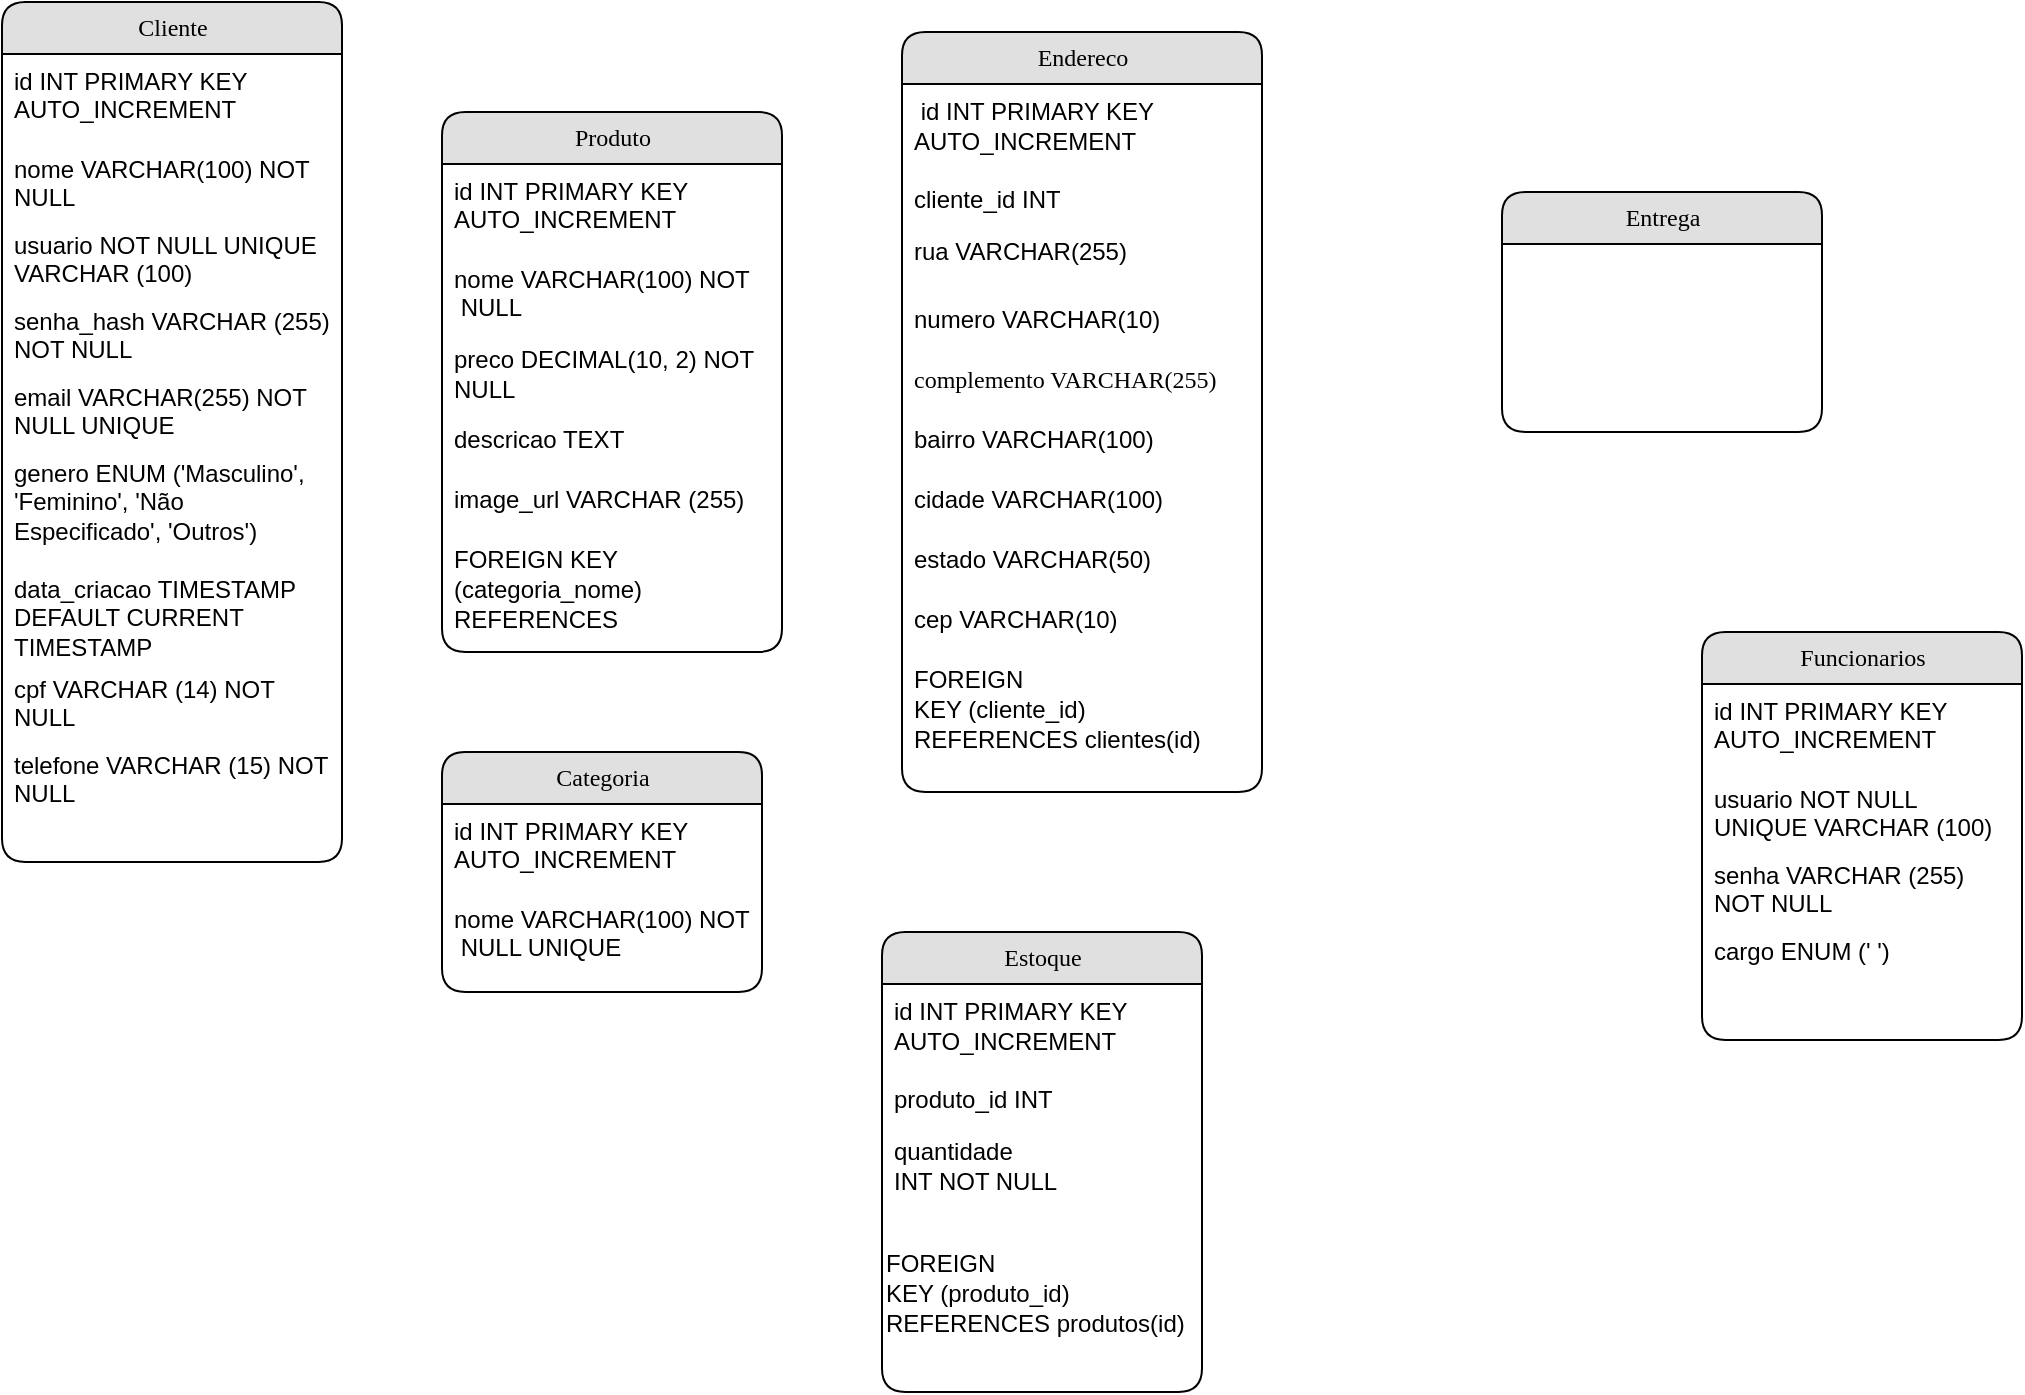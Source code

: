 <mxfile version="26.0.13">
  <diagram name="Page-1" id="b520641d-4fe3-3701-9064-5fc419738815">
    <mxGraphModel dx="1383" dy="761" grid="1" gridSize="10" guides="1" tooltips="1" connect="1" arrows="1" fold="1" page="1" pageScale="1" pageWidth="1100" pageHeight="850" background="none" math="0" shadow="0">
      <root>
        <mxCell id="0" />
        <mxCell id="1" parent="0" />
        <mxCell id="21ea969265ad0168-6" value="Cliente" style="swimlane;html=1;fontStyle=0;childLayout=stackLayout;horizontal=1;startSize=26;fillColor=#e0e0e0;horizontalStack=0;resizeParent=1;resizeLast=0;collapsible=1;marginBottom=0;swimlaneFillColor=#ffffff;align=center;rounded=1;shadow=0;comic=0;labelBackgroundColor=none;strokeWidth=1;fontFamily=Verdana;fontSize=12" parent="1" vertex="1">
          <mxGeometry x="30" y="15" width="170" height="430" as="geometry" />
        </mxCell>
        <mxCell id="21ea969265ad0168-7" value="id &lt;span class=&quot;hljs-type&quot;&gt;INT&lt;/span&gt; &lt;span class=&quot;hljs-keyword&quot;&gt;PRIMARY&lt;/span&gt; KEY AUTO_INCREMENT" style="text;html=1;strokeColor=none;fillColor=none;spacingLeft=4;spacingRight=4;whiteSpace=wrap;overflow=hidden;rotatable=0;points=[[0,0.5],[1,0.5]];portConstraint=eastwest;" parent="21ea969265ad0168-6" vertex="1">
          <mxGeometry y="26" width="170" height="44" as="geometry" />
        </mxCell>
        <mxCell id="21ea969265ad0168-8" value="nome &lt;span class=&quot;hljs-type&quot;&gt;VARCHAR&lt;/span&gt;(&lt;span class=&quot;hljs-number&quot;&gt;100&lt;/span&gt;) &lt;span class=&quot;hljs-keyword&quot;&gt;NOT&lt;/span&gt; &lt;span class=&quot;hljs-keyword&quot;&gt;NULL&lt;/span&gt;" style="text;html=1;strokeColor=none;fillColor=none;spacingLeft=4;spacingRight=4;whiteSpace=wrap;overflow=hidden;rotatable=0;points=[[0,0.5],[1,0.5]];portConstraint=eastwest;" parent="21ea969265ad0168-6" vertex="1">
          <mxGeometry y="70" width="170" height="38" as="geometry" />
        </mxCell>
        <mxCell id="XW8R6bRjEJRLLKzchbmC-1" value="usuario NOT NULL UNIQUE VARCHAR (100)" style="text;html=1;strokeColor=none;fillColor=none;spacingLeft=4;spacingRight=4;whiteSpace=wrap;overflow=hidden;rotatable=0;points=[[0,0.5],[1,0.5]];portConstraint=eastwest;" vertex="1" parent="21ea969265ad0168-6">
          <mxGeometry y="108" width="170" height="38" as="geometry" />
        </mxCell>
        <mxCell id="XW8R6bRjEJRLLKzchbmC-2" value="senha_hash VARCHAR (255) NOT NULL" style="text;html=1;strokeColor=none;fillColor=none;spacingLeft=4;spacingRight=4;whiteSpace=wrap;overflow=hidden;rotatable=0;points=[[0,0.5],[1,0.5]];portConstraint=eastwest;" vertex="1" parent="21ea969265ad0168-6">
          <mxGeometry y="146" width="170" height="38" as="geometry" />
        </mxCell>
        <mxCell id="XW8R6bRjEJRLLKzchbmC-3" value="email VARCHAR(255) NOT NULL UNIQUE" style="text;html=1;strokeColor=none;fillColor=none;spacingLeft=4;spacingRight=4;whiteSpace=wrap;overflow=hidden;rotatable=0;points=[[0,0.5],[1,0.5]];portConstraint=eastwest;" vertex="1" parent="21ea969265ad0168-6">
          <mxGeometry y="184" width="170" height="38" as="geometry" />
        </mxCell>
        <mxCell id="XW8R6bRjEJRLLKzchbmC-4" value="genero ENUM (&#39;Masculino&#39;, &#39;Feminino&#39;, &#39;Não Especificado&#39;, &#39;Outros&#39;)" style="text;html=1;strokeColor=none;fillColor=none;spacingLeft=4;spacingRight=4;whiteSpace=wrap;overflow=hidden;rotatable=0;points=[[0,0.5],[1,0.5]];portConstraint=eastwest;" vertex="1" parent="21ea969265ad0168-6">
          <mxGeometry y="222" width="170" height="58" as="geometry" />
        </mxCell>
        <mxCell id="XW8R6bRjEJRLLKzchbmC-5" value="data_criacao TIMESTAMP DEFAULT CURRENT TIMESTAMP" style="text;html=1;strokeColor=none;fillColor=none;spacingLeft=4;spacingRight=4;whiteSpace=wrap;overflow=hidden;rotatable=0;points=[[0,0.5],[1,0.5]];portConstraint=eastwest;" vertex="1" parent="21ea969265ad0168-6">
          <mxGeometry y="280" width="170" height="50" as="geometry" />
        </mxCell>
        <mxCell id="XW8R6bRjEJRLLKzchbmC-6" value="cpf VARCHAR (14) NOT NULL" style="text;html=1;strokeColor=none;fillColor=none;spacingLeft=4;spacingRight=4;whiteSpace=wrap;overflow=hidden;rotatable=0;points=[[0,0.5],[1,0.5]];portConstraint=eastwest;" vertex="1" parent="21ea969265ad0168-6">
          <mxGeometry y="330" width="170" height="38" as="geometry" />
        </mxCell>
        <mxCell id="XW8R6bRjEJRLLKzchbmC-8" value="telefone VARCHAR (15) NOT NULL" style="text;html=1;strokeColor=none;fillColor=none;spacingLeft=4;spacingRight=4;whiteSpace=wrap;overflow=hidden;rotatable=0;points=[[0,0.5],[1,0.5]];portConstraint=eastwest;" vertex="1" parent="21ea969265ad0168-6">
          <mxGeometry y="368" width="170" height="38" as="geometry" />
        </mxCell>
        <mxCell id="21ea969265ad0168-10" value="Endereco" style="swimlane;html=1;fontStyle=0;childLayout=stackLayout;horizontal=1;startSize=26;fillColor=#e0e0e0;horizontalStack=0;resizeParent=1;resizeLast=0;collapsible=1;marginBottom=0;swimlaneFillColor=#ffffff;align=center;rounded=1;shadow=0;comic=0;labelBackgroundColor=none;strokeWidth=1;fontFamily=Verdana;fontSize=12" parent="1" vertex="1">
          <mxGeometry x="480" y="30" width="180" height="380" as="geometry" />
        </mxCell>
        <mxCell id="21ea969265ad0168-11" value="&lt;span style=&quot;line-height: 115%;&quot;&gt;&lt;font&gt;&amp;nbsp;id INT PRIMARY KEY AUTO_INCREMENT&lt;/font&gt;&lt;/span&gt;" style="text;html=1;strokeColor=none;fillColor=none;spacingLeft=4;spacingRight=4;whiteSpace=wrap;overflow=hidden;rotatable=0;points=[[0,0.5],[1,0.5]];portConstraint=eastwest;" parent="21ea969265ad0168-10" vertex="1">
          <mxGeometry y="26" width="180" height="44" as="geometry" />
        </mxCell>
        <mxCell id="21ea969265ad0168-12" value="&lt;span style=&quot;line-height: 115%;&quot;&gt;&lt;font style=&quot;&quot;&gt;cliente_id INT&lt;/font&gt;&lt;/span&gt;" style="text;html=1;strokeColor=none;fillColor=none;spacingLeft=4;spacingRight=4;whiteSpace=wrap;overflow=hidden;rotatable=0;points=[[0,0.5],[1,0.5]];portConstraint=eastwest;" parent="21ea969265ad0168-10" vertex="1">
          <mxGeometry y="70" width="180" height="26" as="geometry" />
        </mxCell>
        <mxCell id="21ea969265ad0168-52" value="&lt;span style=&quot;line-height: 115%;&quot;&gt;&lt;font face=&quot;Helvetica&quot; style=&quot;&quot;&gt;rua VARCHAR(255)&lt;/font&gt;&lt;/span&gt;" style="text;html=1;strokeColor=none;fillColor=none;spacingLeft=4;spacingRight=4;whiteSpace=wrap;overflow=hidden;rotatable=0;points=[[0,0.5],[1,0.5]];portConstraint=eastwest;" parent="21ea969265ad0168-10" vertex="1">
          <mxGeometry y="96" width="180" height="34" as="geometry" />
        </mxCell>
        <mxCell id="21ea969265ad0168-13" value="&lt;span style=&quot;line-height: 115%;&quot;&gt;&lt;font face=&quot;Helvetica&quot;&gt;numero VARCHAR(10)&lt;/font&gt;&lt;/span&gt;" style="text;html=1;strokeColor=none;fillColor=none;spacingLeft=4;spacingRight=4;whiteSpace=wrap;overflow=hidden;rotatable=0;points=[[0,0.5],[1,0.5]];portConstraint=eastwest;" parent="21ea969265ad0168-10" vertex="1">
          <mxGeometry y="130" width="180" height="30" as="geometry" />
        </mxCell>
        <mxCell id="XW8R6bRjEJRLLKzchbmC-9" value="&lt;span style=&quot;line-height: 115%;&quot;&gt;&lt;span style=&quot;line-height: 115%; font-family: Aptos, serif;&quot;&gt;&lt;font&gt;complemento VARCHAR(255)&lt;/font&gt;&lt;/span&gt;&lt;font face=&quot;Helvetica&quot;&gt;&lt;/font&gt;&lt;/span&gt;" style="text;html=1;strokeColor=none;fillColor=none;spacingLeft=4;spacingRight=4;whiteSpace=wrap;overflow=hidden;rotatable=0;points=[[0,0.5],[1,0.5]];portConstraint=eastwest;" vertex="1" parent="21ea969265ad0168-10">
          <mxGeometry y="160" width="180" height="30" as="geometry" />
        </mxCell>
        <mxCell id="XW8R6bRjEJRLLKzchbmC-10" value="&lt;span style=&quot;line-height: 115%;&quot;&gt;&lt;font&gt;bairro VARCHAR(100)&lt;/font&gt;&lt;/span&gt;" style="text;html=1;strokeColor=none;fillColor=none;spacingLeft=4;spacingRight=4;whiteSpace=wrap;overflow=hidden;rotatable=0;points=[[0,0.5],[1,0.5]];portConstraint=eastwest;" vertex="1" parent="21ea969265ad0168-10">
          <mxGeometry y="190" width="180" height="30" as="geometry" />
        </mxCell>
        <mxCell id="XW8R6bRjEJRLLKzchbmC-11" value="&lt;span style=&quot;font-size:9.0pt;line-height:115%;&lt;br/&gt;font-family:&amp;quot;Aptos&amp;quot;,serif;mso-ascii-theme-font:minor-latin;mso-fareast-font-family:&lt;br/&gt;Aptos;mso-fareast-theme-font:minor-latin;mso-hansi-theme-font:minor-latin;&lt;br/&gt;mso-bidi-font-family:&amp;quot;Times New Roman&amp;quot;;mso-bidi-theme-font:minor-bidi;&lt;br/&gt;mso-ansi-language:PT-BR;mso-fareast-language:EN-US;mso-bidi-language:AR-SA&quot;&gt;cidade VARCHAR(100)&lt;/span&gt;" style="text;html=1;strokeColor=none;fillColor=none;spacingLeft=4;spacingRight=4;whiteSpace=wrap;overflow=hidden;rotatable=0;points=[[0,0.5],[1,0.5]];portConstraint=eastwest;" vertex="1" parent="21ea969265ad0168-10">
          <mxGeometry y="220" width="180" height="30" as="geometry" />
        </mxCell>
        <mxCell id="XW8R6bRjEJRLLKzchbmC-12" value="&lt;span style=&quot;line-height: 115%;&quot;&gt;&lt;font face=&quot;Helvetica&quot; style=&quot;&quot;&gt;estado VARCHAR(50)&lt;/font&gt;&lt;/span&gt;" style="text;html=1;strokeColor=none;fillColor=none;spacingLeft=4;spacingRight=4;whiteSpace=wrap;overflow=hidden;rotatable=0;points=[[0,0.5],[1,0.5]];portConstraint=eastwest;" vertex="1" parent="21ea969265ad0168-10">
          <mxGeometry y="250" width="180" height="30" as="geometry" />
        </mxCell>
        <mxCell id="XW8R6bRjEJRLLKzchbmC-13" value="&lt;span style=&quot;font-size: 9pt; line-height: 115%;&quot;&gt;&lt;font face=&quot;Helvetica&quot;&gt;cep VARCHAR(10)&lt;/font&gt;&lt;/span&gt;" style="text;html=1;strokeColor=none;fillColor=none;spacingLeft=4;spacingRight=4;whiteSpace=wrap;overflow=hidden;rotatable=0;points=[[0,0.5],[1,0.5]];portConstraint=eastwest;" vertex="1" parent="21ea969265ad0168-10">
          <mxGeometry y="280" width="180" height="30" as="geometry" />
        </mxCell>
        <mxCell id="XW8R6bRjEJRLLKzchbmC-14" value="&lt;span style=&quot;font-size:9.0pt;line-height:115%;&lt;br/&gt;font-family:&amp;quot;Aptos&amp;quot;,serif;mso-ascii-theme-font:minor-latin;mso-fareast-font-family:&lt;br/&gt;Aptos;mso-fareast-theme-font:minor-latin;mso-hansi-theme-font:minor-latin;&lt;br/&gt;mso-bidi-font-family:&amp;quot;Times New Roman&amp;quot;;mso-bidi-theme-font:minor-bidi;&lt;br/&gt;mso-ansi-language:PT-BR;mso-fareast-language:EN-US;mso-bidi-language:AR-SA&quot;&gt;FOREIGN&lt;br/&gt;KEY (cliente_id) REFERENCES clientes(id)&lt;/span&gt;" style="text;html=1;strokeColor=none;fillColor=none;spacingLeft=4;spacingRight=4;whiteSpace=wrap;overflow=hidden;rotatable=0;points=[[0,0.5],[1,0.5]];portConstraint=eastwest;" vertex="1" parent="21ea969265ad0168-10">
          <mxGeometry y="310" width="180" height="50" as="geometry" />
        </mxCell>
        <mxCell id="21ea969265ad0168-14" value="Funcionarios" style="swimlane;html=1;fontStyle=0;childLayout=stackLayout;horizontal=1;startSize=26;fillColor=#e0e0e0;horizontalStack=0;resizeParent=1;resizeLast=0;collapsible=1;marginBottom=0;swimlaneFillColor=#ffffff;align=center;rounded=1;shadow=0;comic=0;labelBackgroundColor=none;strokeWidth=1;fontFamily=Verdana;fontSize=12" parent="1" vertex="1">
          <mxGeometry x="880" y="330" width="160" height="204" as="geometry" />
        </mxCell>
        <mxCell id="XW8R6bRjEJRLLKzchbmC-22" value="id &lt;span class=&quot;hljs-type&quot;&gt;INT&lt;/span&gt; &lt;span class=&quot;hljs-keyword&quot;&gt;PRIMARY&lt;/span&gt; KEY AUTO_INCREMENT" style="text;html=1;strokeColor=none;fillColor=none;spacingLeft=4;spacingRight=4;whiteSpace=wrap;overflow=hidden;rotatable=0;points=[[0,0.5],[1,0.5]];portConstraint=eastwest;" vertex="1" parent="21ea969265ad0168-14">
          <mxGeometry y="26" width="160" height="44" as="geometry" />
        </mxCell>
        <mxCell id="XW8R6bRjEJRLLKzchbmC-23" value="usuario NOT NULL UNIQUE VARCHAR (100)" style="text;html=1;strokeColor=none;fillColor=none;spacingLeft=4;spacingRight=4;whiteSpace=wrap;overflow=hidden;rotatable=0;points=[[0,0.5],[1,0.5]];portConstraint=eastwest;" vertex="1" parent="21ea969265ad0168-14">
          <mxGeometry y="70" width="160" height="38" as="geometry" />
        </mxCell>
        <mxCell id="XW8R6bRjEJRLLKzchbmC-24" value="senha VARCHAR (255) NOT NULL" style="text;html=1;strokeColor=none;fillColor=none;spacingLeft=4;spacingRight=4;whiteSpace=wrap;overflow=hidden;rotatable=0;points=[[0,0.5],[1,0.5]];portConstraint=eastwest;" vertex="1" parent="21ea969265ad0168-14">
          <mxGeometry y="108" width="160" height="38" as="geometry" />
        </mxCell>
        <mxCell id="XW8R6bRjEJRLLKzchbmC-25" value="cargo ENUM (&#39; &#39;)" style="text;html=1;strokeColor=none;fillColor=none;spacingLeft=4;spacingRight=4;whiteSpace=wrap;overflow=hidden;rotatable=0;points=[[0,0.5],[1,0.5]];portConstraint=eastwest;" vertex="1" parent="21ea969265ad0168-14">
          <mxGeometry y="146" width="160" height="58" as="geometry" />
        </mxCell>
        <mxCell id="21ea969265ad0168-18" value="Categoria" style="swimlane;html=1;fontStyle=0;childLayout=stackLayout;horizontal=1;startSize=26;fillColor=#e0e0e0;horizontalStack=0;resizeParent=1;resizeLast=0;collapsible=1;marginBottom=0;swimlaneFillColor=#ffffff;align=center;rounded=1;shadow=0;comic=0;labelBackgroundColor=none;strokeWidth=1;fontFamily=Verdana;fontSize=12" parent="1" vertex="1">
          <mxGeometry x="250" y="390" width="160" height="120" as="geometry" />
        </mxCell>
        <mxCell id="XW8R6bRjEJRLLKzchbmC-26" value="id&amp;nbsp;&lt;span class=&quot;hljs-type&quot;&gt;INT&lt;/span&gt;&amp;nbsp;&lt;span class=&quot;hljs-keyword&quot;&gt;PRIMARY&lt;/span&gt;&amp;nbsp;KEY AUTO_INCREMENT" style="text;html=1;strokeColor=none;fillColor=none;spacingLeft=4;spacingRight=4;whiteSpace=wrap;overflow=hidden;rotatable=0;points=[[0,0.5],[1,0.5]];portConstraint=eastwest;" vertex="1" parent="21ea969265ad0168-18">
          <mxGeometry y="26" width="160" height="44" as="geometry" />
        </mxCell>
        <mxCell id="XW8R6bRjEJRLLKzchbmC-27" value="nome&amp;nbsp;&lt;span class=&quot;hljs-type&quot;&gt;VARCHAR&lt;/span&gt;(&lt;span class=&quot;hljs-number&quot;&gt;100&lt;/span&gt;)&amp;nbsp;&lt;span class=&quot;hljs-keyword&quot;&gt;NOT&lt;/span&gt;&lt;div&gt;&amp;nbsp;&lt;span class=&quot;hljs-keyword&quot;&gt;NULL UNIQUE&lt;/span&gt;&lt;/div&gt;" style="text;html=1;strokeColor=none;fillColor=none;spacingLeft=4;spacingRight=4;whiteSpace=wrap;overflow=hidden;rotatable=0;points=[[0,0.5],[1,0.5]];portConstraint=eastwest;" vertex="1" parent="21ea969265ad0168-18">
          <mxGeometry y="70" width="160" height="40" as="geometry" />
        </mxCell>
        <mxCell id="21ea969265ad0168-22" value="Produto" style="swimlane;html=1;fontStyle=0;childLayout=stackLayout;horizontal=1;startSize=26;fillColor=#e0e0e0;horizontalStack=0;resizeParent=1;resizeLast=0;collapsible=1;marginBottom=0;swimlaneFillColor=#ffffff;align=center;rounded=1;shadow=0;comic=0;labelBackgroundColor=none;strokeWidth=1;fontFamily=Verdana;fontSize=12" parent="1" vertex="1">
          <mxGeometry x="250" y="70" width="170" height="270" as="geometry" />
        </mxCell>
        <mxCell id="21ea969265ad0168-23" value="id&amp;nbsp;&lt;span class=&quot;hljs-type&quot;&gt;INT&lt;/span&gt;&amp;nbsp;&lt;span class=&quot;hljs-keyword&quot;&gt;PRIMARY&lt;/span&gt;&amp;nbsp;KEY AUTO_INCREMENT" style="text;html=1;strokeColor=none;fillColor=none;spacingLeft=4;spacingRight=4;whiteSpace=wrap;overflow=hidden;rotatable=0;points=[[0,0.5],[1,0.5]];portConstraint=eastwest;" parent="21ea969265ad0168-22" vertex="1">
          <mxGeometry y="26" width="170" height="44" as="geometry" />
        </mxCell>
        <mxCell id="21ea969265ad0168-24" value="nome&amp;nbsp;&lt;span class=&quot;hljs-type&quot;&gt;VARCHAR&lt;/span&gt;(&lt;span class=&quot;hljs-number&quot;&gt;100&lt;/span&gt;)&amp;nbsp;&lt;span class=&quot;hljs-keyword&quot;&gt;NOT&lt;/span&gt;&lt;div&gt;&amp;nbsp;&lt;span class=&quot;hljs-keyword&quot;&gt;NULL&lt;/span&gt;&lt;/div&gt;" style="text;html=1;strokeColor=none;fillColor=none;spacingLeft=4;spacingRight=4;whiteSpace=wrap;overflow=hidden;rotatable=0;points=[[0,0.5],[1,0.5]];portConstraint=eastwest;" parent="21ea969265ad0168-22" vertex="1">
          <mxGeometry y="70" width="170" height="40" as="geometry" />
        </mxCell>
        <mxCell id="XW8R6bRjEJRLLKzchbmC-15" value="&lt;span style=&quot;font-size:9.0pt;line-height:115%;&lt;br/&gt;font-family:&amp;quot;Aptos&amp;quot;,serif;mso-ascii-theme-font:minor-latin;mso-fareast-font-family:&lt;br/&gt;Aptos;mso-fareast-theme-font:minor-latin;mso-hansi-theme-font:minor-latin;&lt;br/&gt;mso-bidi-font-family:&amp;quot;Times New Roman&amp;quot;;mso-bidi-theme-font:minor-bidi;&lt;br/&gt;mso-ansi-language:PT-BR;mso-fareast-language:EN-US;mso-bidi-language:AR-SA&quot;&gt;preco DECIMAL(10, 2) NOT NULL&lt;/span&gt;" style="text;html=1;strokeColor=none;fillColor=none;spacingLeft=4;spacingRight=4;whiteSpace=wrap;overflow=hidden;rotatable=0;points=[[0,0.5],[1,0.5]];portConstraint=eastwest;" vertex="1" parent="21ea969265ad0168-22">
          <mxGeometry y="110" width="170" height="40" as="geometry" />
        </mxCell>
        <mxCell id="XW8R6bRjEJRLLKzchbmC-16" value="&lt;span style=&quot;font-size: 9pt; line-height: 115%;&quot;&gt;&lt;font face=&quot;Helvetica&quot;&gt;descricao TEXT&lt;/font&gt;&lt;/span&gt;" style="text;html=1;strokeColor=none;fillColor=none;spacingLeft=4;spacingRight=4;whiteSpace=wrap;overflow=hidden;rotatable=0;points=[[0,0.5],[1,0.5]];portConstraint=eastwest;" vertex="1" parent="21ea969265ad0168-22">
          <mxGeometry y="150" width="170" height="30" as="geometry" />
        </mxCell>
        <mxCell id="XW8R6bRjEJRLLKzchbmC-17" value="&lt;span style=&quot;font-size: 9pt; line-height: 115%;&quot;&gt;&lt;font face=&quot;Helvetica&quot;&gt;image_url VARCHAR (255)&lt;/font&gt;&lt;/span&gt;" style="text;html=1;strokeColor=none;fillColor=none;spacingLeft=4;spacingRight=4;whiteSpace=wrap;overflow=hidden;rotatable=0;points=[[0,0.5],[1,0.5]];portConstraint=eastwest;" vertex="1" parent="21ea969265ad0168-22">
          <mxGeometry y="180" width="170" height="30" as="geometry" />
        </mxCell>
        <mxCell id="XW8R6bRjEJRLLKzchbmC-28" value="&lt;span style=&quot;font-size: 9pt; line-height: 115%;&quot;&gt;&lt;font face=&quot;Helvetica&quot;&gt;FOREIGN KEY (categoria_nome) REFERENCES categoria(nome)&lt;/font&gt;&lt;/span&gt;" style="text;html=1;strokeColor=none;fillColor=none;spacingLeft=4;spacingRight=4;whiteSpace=wrap;overflow=hidden;rotatable=0;points=[[0,0.5],[1,0.5]];portConstraint=eastwest;" vertex="1" parent="21ea969265ad0168-22">
          <mxGeometry y="210" width="170" height="50" as="geometry" />
        </mxCell>
        <mxCell id="21ea969265ad0168-26" value="Estoque" style="swimlane;html=1;fontStyle=0;childLayout=stackLayout;horizontal=1;startSize=26;fillColor=#e0e0e0;horizontalStack=0;resizeParent=1;resizeLast=0;collapsible=1;marginBottom=0;swimlaneFillColor=#ffffff;align=center;rounded=1;shadow=0;comic=0;labelBackgroundColor=none;strokeWidth=1;fontFamily=Verdana;fontSize=12" parent="1" vertex="1">
          <mxGeometry x="470" y="480" width="160" height="230" as="geometry" />
        </mxCell>
        <mxCell id="21ea969265ad0168-27" value="&lt;span style=&quot;font-size:9.0pt;line-height:115%;&lt;br/&gt;font-family:&amp;quot;Aptos&amp;quot;,serif;mso-ascii-theme-font:minor-latin;mso-fareast-font-family:&lt;br/&gt;Aptos;mso-fareast-theme-font:minor-latin;mso-hansi-theme-font:minor-latin;&lt;br/&gt;mso-bidi-font-family:&amp;quot;Times New Roman&amp;quot;;mso-bidi-theme-font:minor-bidi;&lt;br/&gt;mso-ansi-language:PT-BR;mso-fareast-language:EN-US;mso-bidi-language:AR-SA&quot;&gt;id INT PRIMARY KEY AUTO_INCREMENT&lt;/span&gt;" style="text;html=1;strokeColor=none;fillColor=none;spacingLeft=4;spacingRight=4;whiteSpace=wrap;overflow=hidden;rotatable=0;points=[[0,0.5],[1,0.5]];portConstraint=eastwest;" parent="21ea969265ad0168-26" vertex="1">
          <mxGeometry y="26" width="160" height="44" as="geometry" />
        </mxCell>
        <mxCell id="21ea969265ad0168-28" value="&lt;span style=&quot;font-size:9.0pt;line-height:115%;&lt;br/&gt;font-family:&amp;quot;Aptos&amp;quot;,serif;mso-ascii-theme-font:minor-latin;mso-fareast-font-family:&lt;br/&gt;Aptos;mso-fareast-theme-font:minor-latin;mso-hansi-theme-font:minor-latin;&lt;br/&gt;mso-bidi-font-family:&amp;quot;Times New Roman&amp;quot;;mso-bidi-theme-font:minor-bidi;&lt;br/&gt;mso-ansi-language:PT-BR;mso-fareast-language:EN-US;mso-bidi-language:AR-SA&quot;&gt;produto_id INT&lt;/span&gt;" style="text;html=1;strokeColor=none;fillColor=none;spacingLeft=4;spacingRight=4;whiteSpace=wrap;overflow=hidden;rotatable=0;points=[[0,0.5],[1,0.5]];portConstraint=eastwest;" parent="21ea969265ad0168-26" vertex="1">
          <mxGeometry y="70" width="160" height="26" as="geometry" />
        </mxCell>
        <mxCell id="21ea969265ad0168-29" value="&lt;span style=&quot;font-size:9.0pt;line-height:115%;&lt;br/&gt;font-family:&amp;quot;Aptos&amp;quot;,serif;mso-ascii-theme-font:minor-latin;mso-fareast-font-family:&lt;br/&gt;Aptos;mso-fareast-theme-font:minor-latin;mso-hansi-theme-font:minor-latin;&lt;br/&gt;mso-bidi-font-family:&amp;quot;Times New Roman&amp;quot;;mso-bidi-theme-font:minor-bidi;&lt;br/&gt;mso-ansi-language:PT-BR;mso-fareast-language:EN-US;mso-bidi-language:AR-SA&quot;&gt;quantidade&lt;br/&gt;INT NOT NULL&lt;/span&gt;" style="text;html=1;strokeColor=none;fillColor=none;spacingLeft=4;spacingRight=4;whiteSpace=wrap;overflow=hidden;rotatable=0;points=[[0,0.5],[1,0.5]];portConstraint=eastwest;" parent="21ea969265ad0168-26" vertex="1">
          <mxGeometry y="96" width="160" height="44" as="geometry" />
        </mxCell>
        <mxCell id="XW8R6bRjEJRLLKzchbmC-19" value="&lt;p class=&quot;MsoNormal&quot;&gt;&lt;span style=&quot;font-size:9.0pt;line-height:115%;&lt;br/&gt;font-family:&amp;quot;Aptos&amp;quot;,serif;mso-ascii-theme-font:minor-latin;mso-fareast-font-family:&lt;br/&gt;Aptos;mso-fareast-theme-font:minor-latin;mso-hansi-theme-font:minor-latin;&lt;br/&gt;mso-bidi-font-family:&amp;quot;Times New Roman&amp;quot;;mso-bidi-theme-font:minor-bidi;&lt;br/&gt;mso-ansi-language:PT-BR;mso-fareast-language:EN-US;mso-bidi-language:AR-SA&quot;&gt;FOREIGN&lt;br/&gt;KEY (produto_id) REFERENCES produtos(id)&lt;/span&gt;&lt;/p&gt;" style="text;whiteSpace=wrap;html=1;" vertex="1" parent="21ea969265ad0168-26">
          <mxGeometry y="140" width="160" height="50" as="geometry" />
        </mxCell>
        <mxCell id="XW8R6bRjEJRLLKzchbmC-30" value="Entrega" style="swimlane;html=1;fontStyle=0;childLayout=stackLayout;horizontal=1;startSize=26;fillColor=#e0e0e0;horizontalStack=0;resizeParent=1;resizeLast=0;collapsible=1;marginBottom=0;swimlaneFillColor=#ffffff;align=center;rounded=1;shadow=0;comic=0;labelBackgroundColor=none;strokeWidth=1;fontFamily=Verdana;fontSize=12" vertex="1" parent="1">
          <mxGeometry x="780" y="110" width="160" height="120" as="geometry" />
        </mxCell>
      </root>
    </mxGraphModel>
  </diagram>
</mxfile>

